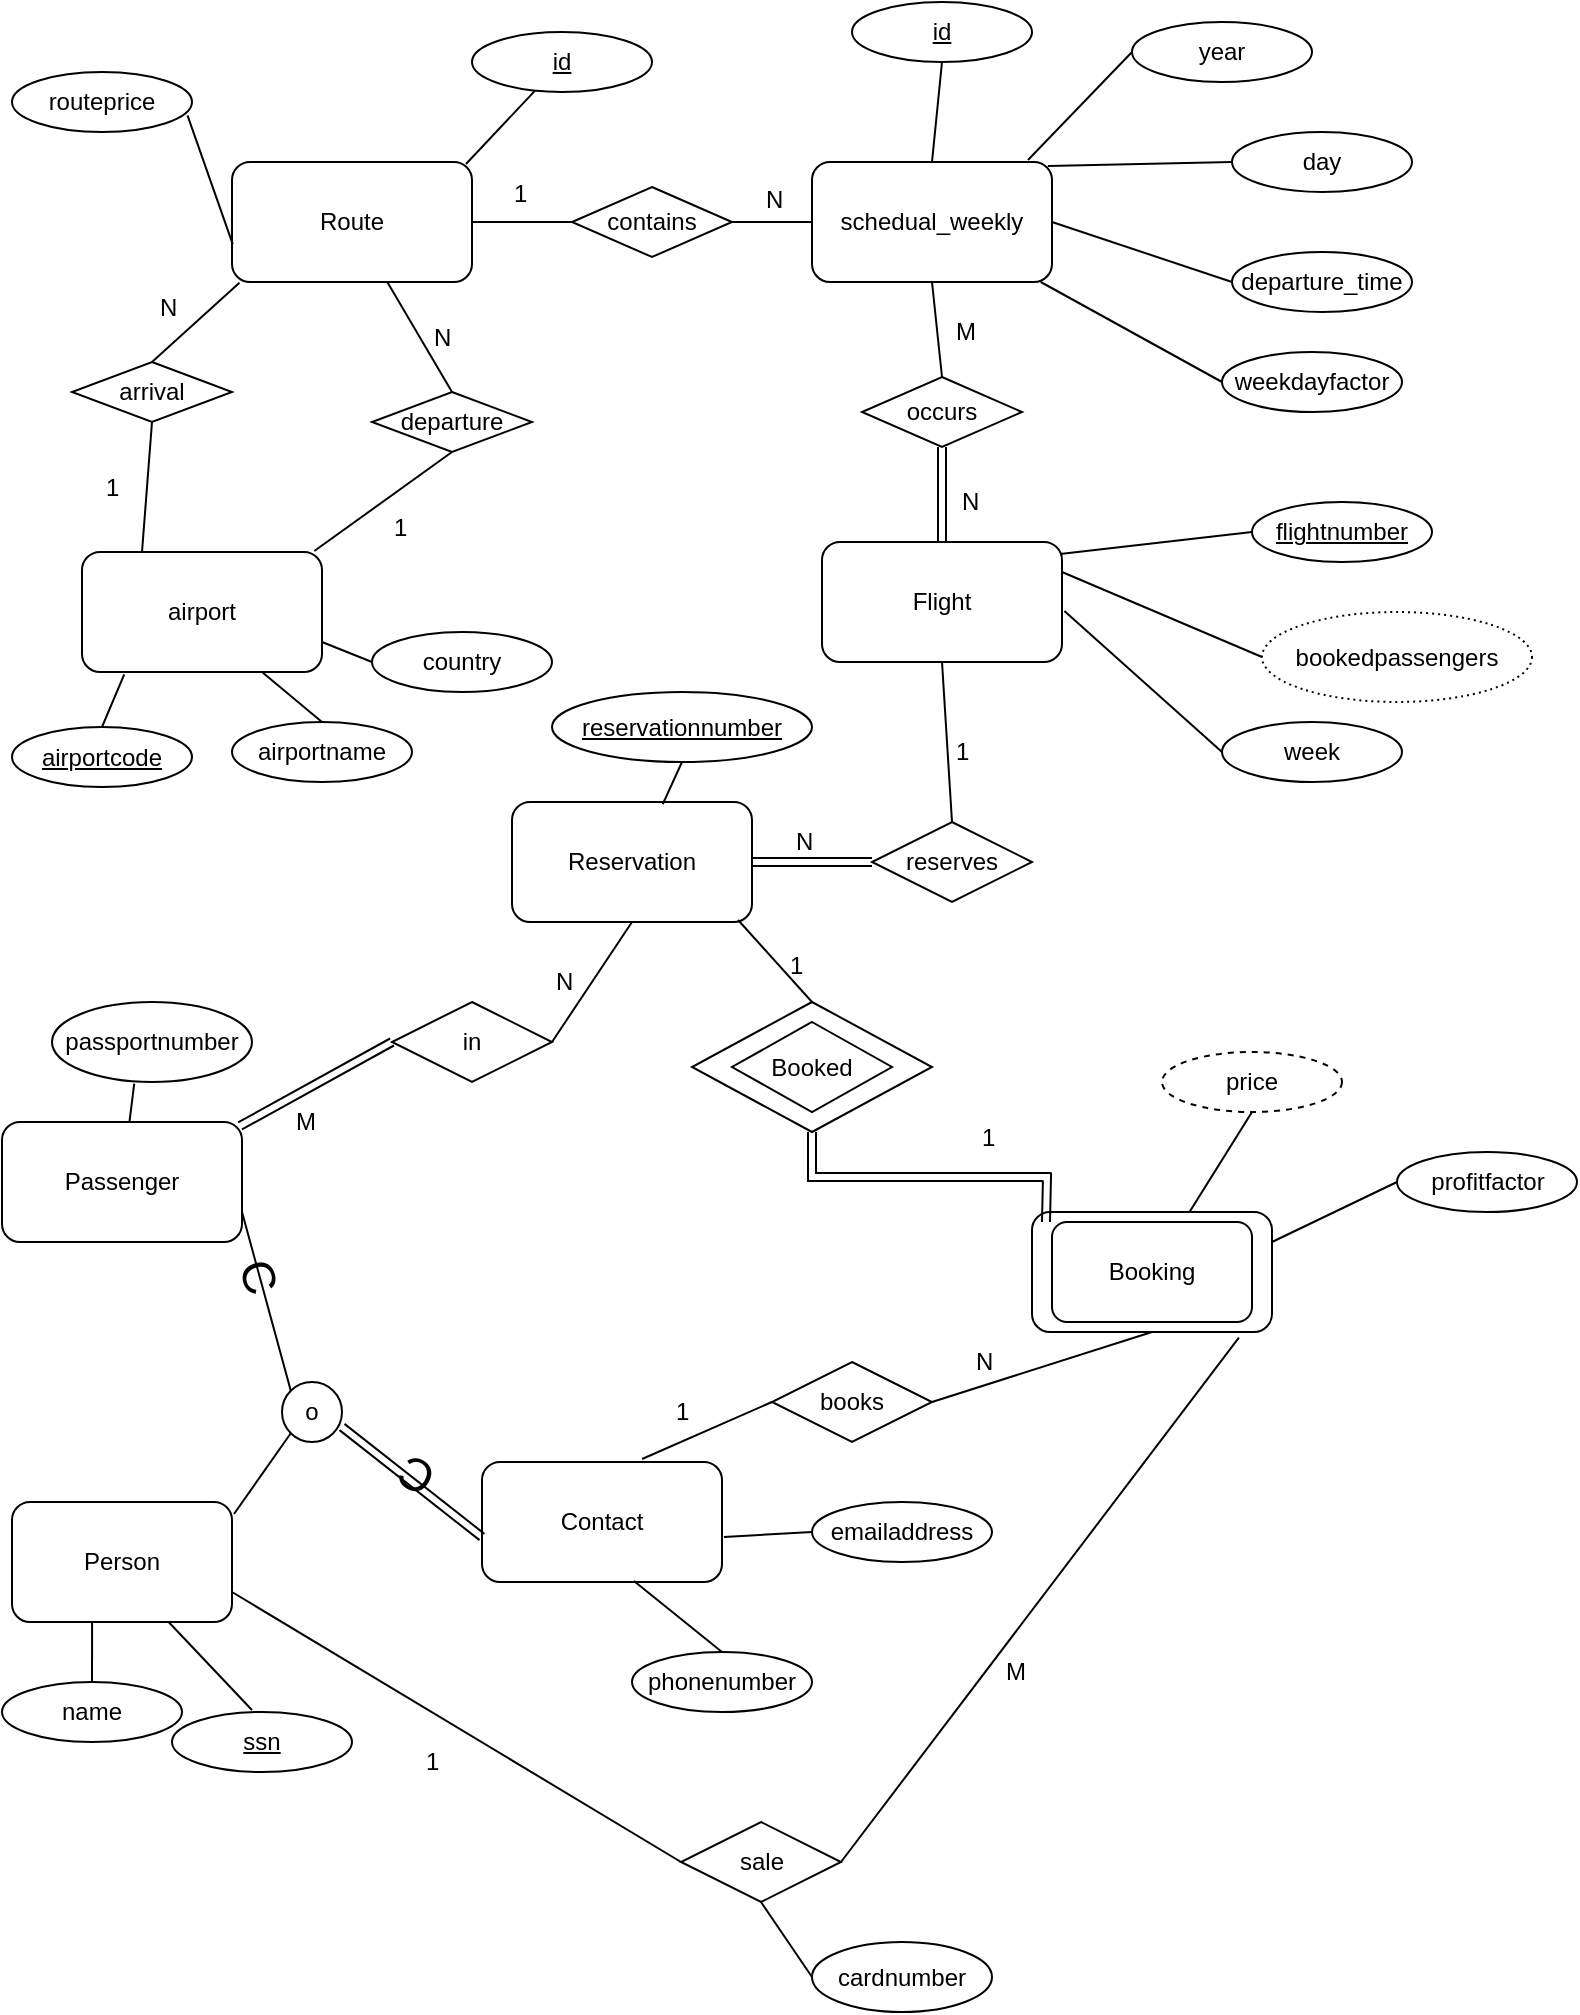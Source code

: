 <mxfile version="12.2.7" type="device" pages="1"><diagram id="ueyBdARAc9coFr8ONJ0_" name="Page-1"><mxGraphModel dx="1228" dy="668" grid="1" gridSize="10" guides="1" tooltips="1" connect="1" arrows="1" fold="1" page="1" pageScale="1" pageWidth="850" pageHeight="1100" math="0" shadow="0"><root><mxCell id="0"/><mxCell id="1" parent="0"/><mxCell id="NVE8YWoXmTEbN0VjAw6I-1" value="Route" style="rounded=1;whiteSpace=wrap;html=1;" parent="1" vertex="1"><mxGeometry x="120" y="120" width="120" height="60" as="geometry"/></mxCell><mxCell id="NVE8YWoXmTEbN0VjAw6I-5" value="schedual_weekly" style="rounded=1;whiteSpace=wrap;html=1;" parent="1" vertex="1"><mxGeometry x="410" y="120" width="120" height="60" as="geometry"/></mxCell><mxCell id="NVE8YWoXmTEbN0VjAw6I-6" value="Flight" style="rounded=1;whiteSpace=wrap;html=1;" parent="1" vertex="1"><mxGeometry x="415" y="310" width="120" height="60" as="geometry"/></mxCell><mxCell id="NVE8YWoXmTEbN0VjAw6I-7" value="&lt;u&gt;flightnumber&lt;/u&gt;" style="ellipse;whiteSpace=wrap;html=1;" parent="1" vertex="1"><mxGeometry x="630" y="290" width="90" height="30" as="geometry"/></mxCell><mxCell id="NVE8YWoXmTEbN0VjAw6I-9" value="week" style="ellipse;whiteSpace=wrap;html=1;" parent="1" vertex="1"><mxGeometry x="615" y="400" width="90" height="30" as="geometry"/></mxCell><mxCell id="NVE8YWoXmTEbN0VjAw6I-10" value="year" style="ellipse;whiteSpace=wrap;html=1;" parent="1" vertex="1"><mxGeometry x="570" y="50" width="90" height="30" as="geometry"/></mxCell><mxCell id="NVE8YWoXmTEbN0VjAw6I-11" value="&lt;u&gt;id&lt;/u&gt;" style="ellipse;whiteSpace=wrap;html=1;" parent="1" vertex="1"><mxGeometry x="430" y="40" width="90" height="30" as="geometry"/></mxCell><mxCell id="NVE8YWoXmTEbN0VjAw6I-13" value="&lt;u&gt;id&lt;/u&gt;" style="ellipse;whiteSpace=wrap;html=1;" parent="1" vertex="1"><mxGeometry x="240" y="55" width="90" height="30" as="geometry"/></mxCell><mxCell id="NVE8YWoXmTEbN0VjAw6I-19" value="day" style="ellipse;whiteSpace=wrap;html=1;" parent="1" vertex="1"><mxGeometry x="620" y="105" width="90" height="30" as="geometry"/></mxCell><mxCell id="NVE8YWoXmTEbN0VjAw6I-20" value="departure_time" style="ellipse;whiteSpace=wrap;html=1;" parent="1" vertex="1"><mxGeometry x="620" y="165" width="90" height="30" as="geometry"/></mxCell><mxCell id="NVE8YWoXmTEbN0VjAw6I-21" value="contains" style="rhombus;whiteSpace=wrap;html=1;" parent="1" vertex="1"><mxGeometry x="290" y="132.5" width="80" height="35" as="geometry"/></mxCell><mxCell id="NVE8YWoXmTEbN0VjAw6I-23" value="occurs" style="rhombus;whiteSpace=wrap;html=1;" parent="1" vertex="1"><mxGeometry x="435" y="227.5" width="80" height="35" as="geometry"/></mxCell><mxCell id="NVE8YWoXmTEbN0VjAw6I-24" value="Reservation" style="rounded=1;whiteSpace=wrap;html=1;" parent="1" vertex="1"><mxGeometry x="260" y="440" width="120" height="60" as="geometry"/></mxCell><mxCell id="NVE8YWoXmTEbN0VjAw6I-26" value="Booking" style="rounded=1;whiteSpace=wrap;html=1;" parent="1" vertex="1"><mxGeometry x="520" y="645" width="120" height="60" as="geometry"/></mxCell><mxCell id="NVE8YWoXmTEbN0VjAw6I-27" value="Person" style="rounded=1;whiteSpace=wrap;html=1;" parent="1" vertex="1"><mxGeometry x="10" y="790" width="110" height="60" as="geometry"/></mxCell><mxCell id="NVE8YWoXmTEbN0VjAw6I-31" value="name" style="ellipse;whiteSpace=wrap;html=1;" parent="1" vertex="1"><mxGeometry x="5" y="880" width="90" height="30" as="geometry"/></mxCell><mxCell id="NVE8YWoXmTEbN0VjAw6I-32" value="passportnumber" style="ellipse;whiteSpace=wrap;html=1;" parent="1" vertex="1"><mxGeometry x="30" y="540" width="100" height="40" as="geometry"/></mxCell><mxCell id="NVE8YWoXmTEbN0VjAw6I-34" value="reserves" style="rhombus;whiteSpace=wrap;html=1;" parent="1" vertex="1"><mxGeometry x="440" y="450" width="80" height="40" as="geometry"/></mxCell><mxCell id="NVE8YWoXmTEbN0VjAw6I-36" value="in" style="rhombus;whiteSpace=wrap;html=1;" parent="1" vertex="1"><mxGeometry x="200" y="540" width="80" height="40" as="geometry"/></mxCell><mxCell id="NVE8YWoXmTEbN0VjAw6I-38" value="Contact" style="rounded=1;whiteSpace=wrap;html=1;" parent="1" vertex="1"><mxGeometry x="245" y="770" width="120" height="60" as="geometry"/></mxCell><mxCell id="NVE8YWoXmTEbN0VjAw6I-39" value="emailaddress" style="ellipse;whiteSpace=wrap;html=1;" parent="1" vertex="1"><mxGeometry x="410" y="790" width="90" height="30" as="geometry"/></mxCell><mxCell id="NVE8YWoXmTEbN0VjAw6I-40" value="phonenumber" style="ellipse;whiteSpace=wrap;html=1;" parent="1" vertex="1"><mxGeometry x="320" y="865" width="90" height="30" as="geometry"/></mxCell><mxCell id="NVE8YWoXmTEbN0VjAw6I-41" value="books" style="rhombus;whiteSpace=wrap;html=1;" parent="1" vertex="1"><mxGeometry x="390" y="720" width="80" height="40" as="geometry"/></mxCell><mxCell id="NVE8YWoXmTEbN0VjAw6I-42" value="o" style="ellipse;whiteSpace=wrap;html=1;aspect=fixed;" parent="1" vertex="1"><mxGeometry x="145" y="730" width="30" height="30" as="geometry"/></mxCell><mxCell id="NVE8YWoXmTEbN0VjAw6I-46" value="Passenger" style="rounded=1;whiteSpace=wrap;html=1;" parent="1" vertex="1"><mxGeometry x="5" y="600" width="120" height="60" as="geometry"/></mxCell><mxCell id="NVE8YWoXmTEbN0VjAw6I-50" value="cardnumber" style="ellipse;whiteSpace=wrap;html=1;" parent="1" vertex="1"><mxGeometry x="410" y="1010" width="90" height="35" as="geometry"/></mxCell><mxCell id="NVE8YWoXmTEbN0VjAw6I-55" value="sale" style="rhombus;whiteSpace=wrap;html=1;" parent="1" vertex="1"><mxGeometry x="344.5" y="950" width="80" height="40" as="geometry"/></mxCell><mxCell id="NVE8YWoXmTEbN0VjAw6I-56" value="" style="endArrow=none;html=1;exitX=1;exitY=0.5;exitDx=0;exitDy=0;entryX=0.862;entryY=1.047;entryDx=0;entryDy=0;entryPerimeter=0;" parent="1" source="NVE8YWoXmTEbN0VjAw6I-55" target="NVE8YWoXmTEbN0VjAw6I-26" edge="1"><mxGeometry width="50" height="50" relative="1" as="geometry"><mxPoint x="710" y="690" as="sourcePoint"/><mxPoint x="760" y="640" as="targetPoint"/></mxGeometry></mxCell><mxCell id="NVE8YWoXmTEbN0VjAw6I-57" value="" style="endArrow=none;html=1;exitX=0;exitY=0.5;exitDx=0;exitDy=0;entryX=1;entryY=0.75;entryDx=0;entryDy=0;" parent="1" source="NVE8YWoXmTEbN0VjAw6I-55" target="NVE8YWoXmTEbN0VjAw6I-27" edge="1"><mxGeometry width="50" height="50" relative="1" as="geometry"><mxPoint x="670" y="930" as="sourcePoint"/><mxPoint x="770" y="650" as="targetPoint"/></mxGeometry></mxCell><mxCell id="NVE8YWoXmTEbN0VjAw6I-59" value="" style="endArrow=none;html=1;entryX=0;entryY=1;entryDx=0;entryDy=0;exitX=1.009;exitY=0.1;exitDx=0;exitDy=0;exitPerimeter=0;" parent="1" source="NVE8YWoXmTEbN0VjAw6I-27" target="NVE8YWoXmTEbN0VjAw6I-42" edge="1"><mxGeometry width="50" height="50" relative="1" as="geometry"><mxPoint x="80" y="780" as="sourcePoint"/><mxPoint x="130" y="730" as="targetPoint"/></mxGeometry></mxCell><mxCell id="NVE8YWoXmTEbN0VjAw6I-60" value="" style="endArrow=none;html=1;entryX=1;entryY=0.75;entryDx=0;entryDy=0;exitX=0;exitY=0;exitDx=0;exitDy=0;" parent="1" source="NVE8YWoXmTEbN0VjAw6I-42" target="NVE8YWoXmTEbN0VjAw6I-46" edge="1"><mxGeometry width="50" height="50" relative="1" as="geometry"><mxPoint x="140" y="735" as="sourcePoint"/><mxPoint x="190" y="685" as="targetPoint"/></mxGeometry></mxCell><mxCell id="NVE8YWoXmTEbN0VjAw6I-66" value="&lt;font style=&quot;font-size: 23px&quot;&gt;C&lt;/font&gt;" style="text;html=1;resizable=0;points=[];autosize=1;align=left;verticalAlign=top;spacingTop=-4;rotation=72;" parent="1" vertex="1"><mxGeometry x="125" y="670" width="30" height="20" as="geometry"/></mxCell><mxCell id="NVE8YWoXmTEbN0VjAw6I-67" value="" style="endArrow=none;html=1;entryX=0;entryY=0.5;entryDx=0;entryDy=0;exitX=0.992;exitY=0.033;exitDx=0;exitDy=0;exitPerimeter=0;shape=link;" parent="1" source="NVE8YWoXmTEbN0VjAw6I-46" target="NVE8YWoXmTEbN0VjAw6I-36" edge="1"><mxGeometry width="50" height="50" relative="1" as="geometry"><mxPoint x="130.99" y="806" as="sourcePoint"/><mxPoint x="159.393" y="765.607" as="targetPoint"/></mxGeometry></mxCell><mxCell id="NVE8YWoXmTEbN0VjAw6I-68" value="" style="endArrow=none;html=1;entryX=0.5;entryY=1;entryDx=0;entryDy=0;exitX=1;exitY=0.5;exitDx=0;exitDy=0;" parent="1" target="NVE8YWoXmTEbN0VjAw6I-24" edge="1" source="NVE8YWoXmTEbN0VjAw6I-36"><mxGeometry width="50" height="50" relative="1" as="geometry"><mxPoint x="234.99" y="545" as="sourcePoint"/><mxPoint x="263.393" y="504.607" as="targetPoint"/></mxGeometry></mxCell><mxCell id="NVE8YWoXmTEbN0VjAw6I-69" value="" style="endArrow=none;html=1;entryX=0;entryY=0.5;entryDx=0;entryDy=0;exitX=1;exitY=0.5;exitDx=0;exitDy=0;shape=link;" parent="1" source="NVE8YWoXmTEbN0VjAw6I-24" target="NVE8YWoXmTEbN0VjAw6I-34" edge="1"><mxGeometry width="50" height="50" relative="1" as="geometry"><mxPoint x="150.99" y="826" as="sourcePoint"/><mxPoint x="179.393" y="785.607" as="targetPoint"/></mxGeometry></mxCell><mxCell id="NVE8YWoXmTEbN0VjAw6I-70" value="" style="endArrow=none;html=1;entryX=0.5;entryY=1;entryDx=0;entryDy=0;exitX=0.5;exitY=0;exitDx=0;exitDy=0;" parent="1" source="NVE8YWoXmTEbN0VjAw6I-34" target="NVE8YWoXmTEbN0VjAw6I-6" edge="1"><mxGeometry width="50" height="50" relative="1" as="geometry"><mxPoint x="160.99" y="836" as="sourcePoint"/><mxPoint x="189.393" y="795.607" as="targetPoint"/></mxGeometry></mxCell><mxCell id="NVE8YWoXmTEbN0VjAw6I-74" value="" style="endArrow=none;html=1;entryX=0.942;entryY=0.983;entryDx=0;entryDy=0;entryPerimeter=0;exitX=0.5;exitY=0;exitDx=0;exitDy=0;" parent="1" source="YQRDbXW9_YYpW1JyS6Nd-31" target="NVE8YWoXmTEbN0VjAw6I-24" edge="1"><mxGeometry width="50" height="50" relative="1" as="geometry"><mxPoint x="390" y="560" as="sourcePoint"/><mxPoint x="159.393" y="765.607" as="targetPoint"/></mxGeometry></mxCell><mxCell id="NVE8YWoXmTEbN0VjAw6I-79" value="" style="endArrow=none;html=1;entryX=0;entryY=0.5;entryDx=0;entryDy=0;exitX=0.667;exitY=-0.025;exitDx=0;exitDy=0;exitPerimeter=0;" parent="1" source="NVE8YWoXmTEbN0VjAw6I-38" target="NVE8YWoXmTEbN0VjAw6I-41" edge="1"><mxGeometry width="50" height="50" relative="1" as="geometry"><mxPoint x="130.99" y="806" as="sourcePoint"/><mxPoint x="159.393" y="765.607" as="targetPoint"/></mxGeometry></mxCell><mxCell id="NVE8YWoXmTEbN0VjAw6I-80" value="" style="endArrow=none;html=1;entryX=0.5;entryY=1;entryDx=0;entryDy=0;exitX=1;exitY=0.5;exitDx=0;exitDy=0;" parent="1" source="NVE8YWoXmTEbN0VjAw6I-41" target="NVE8YWoXmTEbN0VjAw6I-26" edge="1"><mxGeometry width="50" height="50" relative="1" as="geometry"><mxPoint x="130.99" y="806" as="sourcePoint"/><mxPoint x="159.393" y="765.607" as="targetPoint"/></mxGeometry></mxCell><mxCell id="NVE8YWoXmTEbN0VjAw6I-81" value="" style="endArrow=none;html=1;entryX=0;entryY=0.5;entryDx=0;entryDy=0;exitX=1.008;exitY=0.625;exitDx=0;exitDy=0;exitPerimeter=0;" parent="1" source="NVE8YWoXmTEbN0VjAw6I-38" target="NVE8YWoXmTEbN0VjAw6I-39" edge="1"><mxGeometry width="50" height="50" relative="1" as="geometry"><mxPoint x="360.04" y="751" as="sourcePoint"/><mxPoint x="395" y="720" as="targetPoint"/></mxGeometry></mxCell><mxCell id="NVE8YWoXmTEbN0VjAw6I-82" value="" style="endArrow=none;html=1;exitX=0.633;exitY=0.992;exitDx=0;exitDy=0;exitPerimeter=0;entryX=0.5;entryY=0;entryDx=0;entryDy=0;" parent="1" source="NVE8YWoXmTEbN0VjAw6I-38" target="NVE8YWoXmTEbN0VjAw6I-40" edge="1"><mxGeometry width="50" height="50" relative="1" as="geometry"><mxPoint x="370.04" y="761" as="sourcePoint"/><mxPoint x="380" y="820" as="targetPoint"/></mxGeometry></mxCell><mxCell id="NVE8YWoXmTEbN0VjAw6I-84" value="" style="endArrow=none;html=1;exitX=0;exitY=0.5;exitDx=0;exitDy=0;entryX=1;entryY=0.25;entryDx=0;entryDy=0;" parent="1" source="YQRDbXW9_YYpW1JyS6Nd-8" target="NVE8YWoXmTEbN0VjAw6I-26" edge="1"><mxGeometry width="50" height="50" relative="1" as="geometry"><mxPoint x="380.04" y="771" as="sourcePoint"/><mxPoint x="960" y="520" as="targetPoint"/></mxGeometry></mxCell><mxCell id="NVE8YWoXmTEbN0VjAw6I-87" value="" style="endArrow=none;html=1;entryX=0;entryY=0.5;entryDx=0;entryDy=0;exitX=0.5;exitY=1;exitDx=0;exitDy=0;" parent="1" source="NVE8YWoXmTEbN0VjAw6I-55" target="NVE8YWoXmTEbN0VjAw6I-50" edge="1"><mxGeometry width="50" height="50" relative="1" as="geometry"><mxPoint x="810" y="770" as="sourcePoint"/><mxPoint x="810" y="730" as="targetPoint"/></mxGeometry></mxCell><mxCell id="NVE8YWoXmTEbN0VjAw6I-90" value="" style="endArrow=none;html=1;exitX=0.364;exitY=1;exitDx=0;exitDy=0;exitPerimeter=0;" parent="1" source="NVE8YWoXmTEbN0VjAw6I-27" target="NVE8YWoXmTEbN0VjAw6I-31" edge="1"><mxGeometry width="50" height="50" relative="1" as="geometry"><mxPoint x="130.99" y="806" as="sourcePoint"/><mxPoint x="159.393" y="765.607" as="targetPoint"/></mxGeometry></mxCell><mxCell id="NVE8YWoXmTEbN0VjAw6I-91" value="" style="endArrow=none;html=1;exitX=0.411;exitY=1.021;exitDx=0;exitDy=0;exitPerimeter=0;" parent="1" source="NVE8YWoXmTEbN0VjAw6I-32" target="NVE8YWoXmTEbN0VjAw6I-46" edge="1"><mxGeometry width="50" height="50" relative="1" as="geometry"><mxPoint x="60" y="537" as="sourcePoint"/><mxPoint x="169.393" y="775.607" as="targetPoint"/></mxGeometry></mxCell><mxCell id="NVE8YWoXmTEbN0VjAw6I-92" value="" style="endArrow=none;html=1;entryX=1.01;entryY=0.576;entryDx=0;entryDy=0;exitX=0;exitY=0.5;exitDx=0;exitDy=0;entryPerimeter=0;" parent="1" source="NVE8YWoXmTEbN0VjAw6I-9" target="NVE8YWoXmTEbN0VjAw6I-6" edge="1"><mxGeometry width="50" height="50" relative="1" as="geometry"><mxPoint x="490" y="450" as="sourcePoint"/><mxPoint x="485" y="380" as="targetPoint"/></mxGeometry></mxCell><mxCell id="NVE8YWoXmTEbN0VjAw6I-93" value="price" style="ellipse;whiteSpace=wrap;html=1;dashed=1;" parent="1" vertex="1"><mxGeometry x="585" y="565" width="90" height="30" as="geometry"/></mxCell><mxCell id="NVE8YWoXmTEbN0VjAw6I-94" value="" style="endArrow=none;html=1;exitX=0.5;exitY=1;exitDx=0;exitDy=0;" parent="1" source="NVE8YWoXmTEbN0VjAw6I-93" target="NVE8YWoXmTEbN0VjAw6I-26" edge="1"><mxGeometry width="50" height="50" relative="1" as="geometry"><mxPoint x="490" y="450" as="sourcePoint"/><mxPoint x="485" y="380" as="targetPoint"/></mxGeometry></mxCell><mxCell id="NVE8YWoXmTEbN0VjAw6I-95" value="" style="endArrow=none;html=1;entryX=0.992;entryY=0.1;entryDx=0;entryDy=0;exitX=0;exitY=0.5;exitDx=0;exitDy=0;entryPerimeter=0;" parent="1" source="NVE8YWoXmTEbN0VjAw6I-7" target="NVE8YWoXmTEbN0VjAw6I-6" edge="1"><mxGeometry width="50" height="50" relative="1" as="geometry"><mxPoint x="640" y="380" as="sourcePoint"/><mxPoint x="545" y="335" as="targetPoint"/></mxGeometry></mxCell><mxCell id="NVE8YWoXmTEbN0VjAw6I-96" value="" style="endArrow=none;html=1;entryX=0.5;entryY=1;entryDx=0;entryDy=0;exitX=0.5;exitY=0;exitDx=0;exitDy=0;shape=link;" parent="1" source="NVE8YWoXmTEbN0VjAw6I-6" target="NVE8YWoXmTEbN0VjAw6I-23" edge="1"><mxGeometry width="50" height="50" relative="1" as="geometry"><mxPoint x="650" y="390" as="sourcePoint"/><mxPoint x="555" y="345" as="targetPoint"/></mxGeometry></mxCell><mxCell id="NVE8YWoXmTEbN0VjAw6I-97" value="" style="endArrow=none;html=1;exitX=0.5;exitY=1;exitDx=0;exitDy=0;entryX=0.5;entryY=0;entryDx=0;entryDy=0;" parent="1" source="NVE8YWoXmTEbN0VjAw6I-5" target="NVE8YWoXmTEbN0VjAw6I-23" edge="1"><mxGeometry width="50" height="50" relative="1" as="geometry"><mxPoint x="660" y="400" as="sourcePoint"/><mxPoint x="470" y="220" as="targetPoint"/></mxGeometry></mxCell><mxCell id="NVE8YWoXmTEbN0VjAw6I-99" value="" style="endArrow=none;html=1;entryX=1;entryY=0.5;entryDx=0;entryDy=0;exitX=0;exitY=0.5;exitDx=0;exitDy=0;" parent="1" source="NVE8YWoXmTEbN0VjAw6I-20" target="NVE8YWoXmTEbN0VjAw6I-5" edge="1"><mxGeometry width="50" height="50" relative="1" as="geometry"><mxPoint x="670" y="410" as="sourcePoint"/><mxPoint x="575" y="365" as="targetPoint"/></mxGeometry></mxCell><mxCell id="NVE8YWoXmTEbN0VjAw6I-100" value="" style="endArrow=none;html=1;entryX=0.983;entryY=0.033;entryDx=0;entryDy=0;exitX=0;exitY=0.5;exitDx=0;exitDy=0;entryPerimeter=0;" parent="1" source="NVE8YWoXmTEbN0VjAw6I-19" target="NVE8YWoXmTEbN0VjAw6I-5" edge="1"><mxGeometry width="50" height="50" relative="1" as="geometry"><mxPoint x="680" y="420" as="sourcePoint"/><mxPoint x="585" y="375" as="targetPoint"/></mxGeometry></mxCell><mxCell id="NVE8YWoXmTEbN0VjAw6I-101" value="" style="endArrow=none;html=1;entryX=0.9;entryY=-0.017;entryDx=0;entryDy=0;exitX=0;exitY=0.5;exitDx=0;exitDy=0;entryPerimeter=0;" parent="1" source="NVE8YWoXmTEbN0VjAw6I-10" target="NVE8YWoXmTEbN0VjAw6I-5" edge="1"><mxGeometry width="50" height="50" relative="1" as="geometry"><mxPoint x="690" y="430" as="sourcePoint"/><mxPoint x="595" y="385" as="targetPoint"/></mxGeometry></mxCell><mxCell id="NVE8YWoXmTEbN0VjAw6I-102" value="" style="endArrow=none;html=1;entryX=0.5;entryY=0;entryDx=0;entryDy=0;exitX=0.5;exitY=1;exitDx=0;exitDy=0;" parent="1" source="NVE8YWoXmTEbN0VjAw6I-11" target="NVE8YWoXmTEbN0VjAw6I-5" edge="1"><mxGeometry width="50" height="50" relative="1" as="geometry"><mxPoint x="700" y="440" as="sourcePoint"/><mxPoint x="605" y="395" as="targetPoint"/></mxGeometry></mxCell><mxCell id="NVE8YWoXmTEbN0VjAw6I-103" value="" style="endArrow=none;html=1;entryX=0;entryY=0.5;entryDx=0;entryDy=0;exitX=1;exitY=0.5;exitDx=0;exitDy=0;" parent="1" source="NVE8YWoXmTEbN0VjAw6I-21" target="NVE8YWoXmTEbN0VjAw6I-5" edge="1"><mxGeometry width="50" height="50" relative="1" as="geometry"><mxPoint x="485" y="80" as="sourcePoint"/><mxPoint x="480" y="130" as="targetPoint"/></mxGeometry></mxCell><mxCell id="NVE8YWoXmTEbN0VjAw6I-104" value="" style="endArrow=none;html=1;entryX=1;entryY=0.5;entryDx=0;entryDy=0;exitX=0;exitY=0.5;exitDx=0;exitDy=0;" parent="1" source="NVE8YWoXmTEbN0VjAw6I-21" target="NVE8YWoXmTEbN0VjAw6I-1" edge="1"><mxGeometry width="50" height="50" relative="1" as="geometry"><mxPoint x="495" y="90" as="sourcePoint"/><mxPoint x="490" y="140" as="targetPoint"/></mxGeometry></mxCell><mxCell id="NVE8YWoXmTEbN0VjAw6I-105" value="" style="endArrow=none;html=1;entryX=0.975;entryY=0.017;entryDx=0;entryDy=0;entryPerimeter=0;" parent="1" source="NVE8YWoXmTEbN0VjAw6I-13" target="NVE8YWoXmTEbN0VjAw6I-1" edge="1"><mxGeometry width="50" height="50" relative="1" as="geometry"><mxPoint x="300" y="160" as="sourcePoint"/><mxPoint x="250" y="160" as="targetPoint"/></mxGeometry></mxCell><mxCell id="NVE8YWoXmTEbN0VjAw6I-106" value="" style="endArrow=none;html=1;entryX=0.5;entryY=0;entryDx=0;entryDy=0;" parent="1" source="NVE8YWoXmTEbN0VjAw6I-1" target="YQRDbXW9_YYpW1JyS6Nd-12" edge="1"><mxGeometry width="50" height="50" relative="1" as="geometry"><mxPoint x="310" y="170" as="sourcePoint"/><mxPoint x="260" y="170" as="targetPoint"/></mxGeometry></mxCell><mxCell id="NVE8YWoXmTEbN0VjAw6I-107" value="" style="endArrow=none;html=1;entryX=0.5;entryY=0;entryDx=0;entryDy=0;exitX=0.031;exitY=1.006;exitDx=0;exitDy=0;exitPerimeter=0;" parent="1" source="NVE8YWoXmTEbN0VjAw6I-1" target="YQRDbXW9_YYpW1JyS6Nd-11" edge="1"><mxGeometry width="50" height="50" relative="1" as="geometry"><mxPoint x="75" y="90" as="sourcePoint"/><mxPoint x="190" y="130" as="targetPoint"/></mxGeometry></mxCell><mxCell id="YQRDbXW9_YYpW1JyS6Nd-1" value="routeprice" style="ellipse;whiteSpace=wrap;html=1;" vertex="1" parent="1"><mxGeometry x="10" y="75" width="90" height="30" as="geometry"/></mxCell><mxCell id="YQRDbXW9_YYpW1JyS6Nd-3" value="weekdayfactor" style="ellipse;whiteSpace=wrap;html=1;" vertex="1" parent="1"><mxGeometry x="615" y="215" width="90" height="30" as="geometry"/></mxCell><mxCell id="YQRDbXW9_YYpW1JyS6Nd-5" value="&lt;div&gt;bookedpassengers&lt;/div&gt;" style="ellipse;whiteSpace=wrap;html=1;dashed=1;dashPattern=1 2;" vertex="1" parent="1"><mxGeometry x="635" y="345" width="135" height="45" as="geometry"/></mxCell><mxCell id="YQRDbXW9_YYpW1JyS6Nd-8" value="profitfactor" style="ellipse;whiteSpace=wrap;html=1;" vertex="1" parent="1"><mxGeometry x="702.5" y="615" width="90" height="30" as="geometry"/></mxCell><mxCell id="YQRDbXW9_YYpW1JyS6Nd-9" value="airport" style="rounded=1;whiteSpace=wrap;html=1;" vertex="1" parent="1"><mxGeometry x="45" y="315" width="120" height="60" as="geometry"/></mxCell><mxCell id="YQRDbXW9_YYpW1JyS6Nd-10" value="" style="endArrow=none;html=1;entryX=0.003;entryY=0.685;entryDx=0;entryDy=0;exitX=0.975;exitY=0.724;exitDx=0;exitDy=0;entryPerimeter=0;exitPerimeter=0;" edge="1" parent="1" source="YQRDbXW9_YYpW1JyS6Nd-1" target="NVE8YWoXmTEbN0VjAw6I-1"><mxGeometry width="50" height="50" relative="1" as="geometry"><mxPoint x="85" y="100" as="sourcePoint"/><mxPoint x="130" y="160" as="targetPoint"/></mxGeometry></mxCell><mxCell id="YQRDbXW9_YYpW1JyS6Nd-11" value="arrival" style="rhombus;whiteSpace=wrap;html=1;" vertex="1" parent="1"><mxGeometry x="40" y="220" width="80" height="30" as="geometry"/></mxCell><mxCell id="YQRDbXW9_YYpW1JyS6Nd-12" value="departure" style="rhombus;whiteSpace=wrap;html=1;" vertex="1" parent="1"><mxGeometry x="190" y="235" width="80" height="30" as="geometry"/></mxCell><mxCell id="YQRDbXW9_YYpW1JyS6Nd-13" value="" style="endArrow=none;html=1;entryX=1;entryY=0.25;entryDx=0;entryDy=0;exitX=0;exitY=0.5;exitDx=0;exitDy=0;" edge="1" parent="1" source="YQRDbXW9_YYpW1JyS6Nd-5" target="NVE8YWoXmTEbN0VjAw6I-6"><mxGeometry width="50" height="50" relative="1" as="geometry"><mxPoint x="640.0" y="315.0" as="sourcePoint"/><mxPoint x="544.04" y="326" as="targetPoint"/></mxGeometry></mxCell><mxCell id="YQRDbXW9_YYpW1JyS6Nd-14" value="" style="endArrow=none;html=1;exitX=0;exitY=0.5;exitDx=0;exitDy=0;" edge="1" parent="1" source="YQRDbXW9_YYpW1JyS6Nd-3" target="NVE8YWoXmTEbN0VjAw6I-5"><mxGeometry width="50" height="50" relative="1" as="geometry"><mxPoint x="630" y="190.0" as="sourcePoint"/><mxPoint x="540" y="160" as="targetPoint"/></mxGeometry></mxCell><mxCell id="NVE8YWoXmTEbN0VjAw6I-64" value="&lt;font style=&quot;font-size: 23px&quot;&gt;C&lt;/font&gt;" style="text;html=1;resizable=0;points=[];autosize=1;align=left;verticalAlign=top;spacingTop=-4;rotation=-150;" parent="1" vertex="1"><mxGeometry x="190" y="770" width="30" height="20" as="geometry"/></mxCell><mxCell id="YQRDbXW9_YYpW1JyS6Nd-18" value="" style="endArrow=none;html=1;entryX=0;entryY=0.5;entryDx=0;entryDy=0;exitX=1;exitY=0.5;exitDx=0;exitDy=0;shape=link;" edge="1" parent="1"><mxGeometry width="50" height="50" relative="1" as="geometry"><mxPoint x="175.0" y="752.5" as="sourcePoint"/><mxPoint x="245" y="807.5" as="targetPoint"/></mxGeometry></mxCell><mxCell id="YQRDbXW9_YYpW1JyS6Nd-19" value="" style="endArrow=none;html=1;entryX=0.5;entryY=1;entryDx=0;entryDy=0;exitX=0.25;exitY=0;exitDx=0;exitDy=0;" edge="1" parent="1" source="YQRDbXW9_YYpW1JyS6Nd-9" target="YQRDbXW9_YYpW1JyS6Nd-11"><mxGeometry width="50" height="50" relative="1" as="geometry"><mxPoint x="80" y="310" as="sourcePoint"/><mxPoint x="90" y="230" as="targetPoint"/></mxGeometry></mxCell><mxCell id="YQRDbXW9_YYpW1JyS6Nd-20" value="" style="endArrow=none;html=1;entryX=0.968;entryY=-0.008;entryDx=0;entryDy=0;exitX=0.5;exitY=1;exitDx=0;exitDy=0;entryPerimeter=0;" edge="1" parent="1" source="YQRDbXW9_YYpW1JyS6Nd-12" target="YQRDbXW9_YYpW1JyS6Nd-9"><mxGeometry width="50" height="50" relative="1" as="geometry"><mxPoint x="143.72" y="200.36" as="sourcePoint"/><mxPoint x="100" y="240" as="targetPoint"/></mxGeometry></mxCell><mxCell id="YQRDbXW9_YYpW1JyS6Nd-22" value="&lt;u&gt;airportcode&lt;/u&gt;" style="ellipse;whiteSpace=wrap;html=1;" vertex="1" parent="1"><mxGeometry x="10" y="402.5" width="90" height="30" as="geometry"/></mxCell><mxCell id="YQRDbXW9_YYpW1JyS6Nd-23" value="airportname" style="ellipse;whiteSpace=wrap;html=1;" vertex="1" parent="1"><mxGeometry x="120" y="400" width="90" height="30" as="geometry"/></mxCell><mxCell id="YQRDbXW9_YYpW1JyS6Nd-24" value="" style="endArrow=none;html=1;entryX=0.5;entryY=0;entryDx=0;entryDy=0;exitX=0.176;exitY=1.019;exitDx=0;exitDy=0;exitPerimeter=0;" edge="1" parent="1" source="YQRDbXW9_YYpW1JyS6Nd-9" target="YQRDbXW9_YYpW1JyS6Nd-22"><mxGeometry width="50" height="50" relative="1" as="geometry"><mxPoint x="85" y="325" as="sourcePoint"/><mxPoint x="90" y="260" as="targetPoint"/></mxGeometry></mxCell><mxCell id="YQRDbXW9_YYpW1JyS6Nd-25" value="" style="endArrow=none;html=1;entryX=0.5;entryY=0;entryDx=0;entryDy=0;exitX=0.75;exitY=1;exitDx=0;exitDy=0;" edge="1" parent="1" source="YQRDbXW9_YYpW1JyS6Nd-9" target="YQRDbXW9_YYpW1JyS6Nd-23"><mxGeometry width="50" height="50" relative="1" as="geometry"><mxPoint x="76.12" y="386.14" as="sourcePoint"/><mxPoint x="54.5" y="410" as="targetPoint"/></mxGeometry></mxCell><mxCell id="YQRDbXW9_YYpW1JyS6Nd-26" value="country" style="ellipse;whiteSpace=wrap;html=1;" vertex="1" parent="1"><mxGeometry x="190" y="355" width="90" height="30" as="geometry"/></mxCell><mxCell id="YQRDbXW9_YYpW1JyS6Nd-27" value="" style="endArrow=none;html=1;entryX=0;entryY=0.5;entryDx=0;entryDy=0;exitX=1;exitY=0.75;exitDx=0;exitDy=0;" edge="1" parent="1" source="YQRDbXW9_YYpW1JyS6Nd-9" target="YQRDbXW9_YYpW1JyS6Nd-26"><mxGeometry width="50" height="50" relative="1" as="geometry"><mxPoint x="145" y="385" as="sourcePoint"/><mxPoint x="175" y="410" as="targetPoint"/></mxGeometry></mxCell><mxCell id="YQRDbXW9_YYpW1JyS6Nd-28" value="&lt;u&gt;reservationnumber&lt;/u&gt;" style="ellipse;whiteSpace=wrap;html=1;" vertex="1" parent="1"><mxGeometry x="280" y="385" width="130" height="35" as="geometry"/></mxCell><mxCell id="YQRDbXW9_YYpW1JyS6Nd-29" value="" style="endArrow=none;html=1;entryX=0.628;entryY=0.019;entryDx=0;entryDy=0;exitX=0.5;exitY=1;exitDx=0;exitDy=0;entryPerimeter=0;" edge="1" parent="1" source="YQRDbXW9_YYpW1JyS6Nd-28" target="NVE8YWoXmTEbN0VjAw6I-24"><mxGeometry width="50" height="50" relative="1" as="geometry"><mxPoint x="175" y="370" as="sourcePoint"/><mxPoint x="200" y="380" as="targetPoint"/></mxGeometry></mxCell><mxCell id="YQRDbXW9_YYpW1JyS6Nd-30" value="Booking" style="rounded=1;whiteSpace=wrap;html=1;" vertex="1" parent="1"><mxGeometry x="530" y="650" width="100" height="50" as="geometry"/></mxCell><mxCell id="YQRDbXW9_YYpW1JyS6Nd-36" style="edgeStyle=orthogonalEdgeStyle;rounded=0;orthogonalLoop=1;jettySize=auto;html=1;exitX=0.5;exitY=1;exitDx=0;exitDy=0;shape=link;" edge="1" parent="1" source="YQRDbXW9_YYpW1JyS6Nd-31"><mxGeometry relative="1" as="geometry"><mxPoint x="527" y="650" as="targetPoint"/></mxGeometry></mxCell><mxCell id="YQRDbXW9_YYpW1JyS6Nd-31" value="" style="rhombus;whiteSpace=wrap;html=1;" vertex="1" parent="1"><mxGeometry x="350" y="540" width="120" height="65" as="geometry"/></mxCell><mxCell id="YQRDbXW9_YYpW1JyS6Nd-37" value="Booked" style="rhombus;whiteSpace=wrap;html=1;" vertex="1" parent="1"><mxGeometry x="370" y="550" width="80" height="45" as="geometry"/></mxCell><mxCell id="YQRDbXW9_YYpW1JyS6Nd-44" value="&lt;u&gt;ssn&lt;/u&gt;" style="ellipse;whiteSpace=wrap;html=1;" vertex="1" parent="1"><mxGeometry x="90" y="895" width="90" height="30" as="geometry"/></mxCell><mxCell id="YQRDbXW9_YYpW1JyS6Nd-45" value="" style="endArrow=none;html=1;exitX=0.712;exitY=1;exitDx=0;exitDy=0;exitPerimeter=0;entryX=0.444;entryY=-0.033;entryDx=0;entryDy=0;entryPerimeter=0;" edge="1" parent="1" source="NVE8YWoXmTEbN0VjAw6I-27" target="YQRDbXW9_YYpW1JyS6Nd-44"><mxGeometry width="50" height="50" relative="1" as="geometry"><mxPoint x="60.04" y="860" as="sourcePoint"/><mxPoint x="120" y="890" as="targetPoint"/></mxGeometry></mxCell><mxCell id="YQRDbXW9_YYpW1JyS6Nd-48" value="M" style="text;html=1;resizable=0;points=[];autosize=1;align=left;verticalAlign=top;spacingTop=-4;" vertex="1" parent="1"><mxGeometry x="150" y="590" width="20" height="20" as="geometry"/></mxCell><mxCell id="YQRDbXW9_YYpW1JyS6Nd-49" value="N" style="text;html=1;resizable=0;points=[];autosize=1;align=left;verticalAlign=top;spacingTop=-4;" vertex="1" parent="1"><mxGeometry x="280" y="520" width="20" height="20" as="geometry"/></mxCell><mxCell id="YQRDbXW9_YYpW1JyS6Nd-50" value="1" style="text;html=1;resizable=0;points=[];autosize=1;align=left;verticalAlign=top;spacingTop=-4;" vertex="1" parent="1"><mxGeometry x="215" y="910" width="20" height="20" as="geometry"/></mxCell><mxCell id="YQRDbXW9_YYpW1JyS6Nd-51" value="M" style="text;html=1;resizable=0;points=[];autosize=1;align=left;verticalAlign=top;spacingTop=-4;" vertex="1" parent="1"><mxGeometry x="505" y="865" width="20" height="20" as="geometry"/></mxCell><mxCell id="YQRDbXW9_YYpW1JyS6Nd-52" value="1" style="text;html=1;resizable=0;points=[];autosize=1;align=left;verticalAlign=top;spacingTop=-4;" vertex="1" parent="1"><mxGeometry x="493" y="598" width="20" height="20" as="geometry"/></mxCell><mxCell id="YQRDbXW9_YYpW1JyS6Nd-53" value="1" style="text;html=1;resizable=0;points=[];autosize=1;align=left;verticalAlign=top;spacingTop=-4;" vertex="1" parent="1"><mxGeometry x="397" y="512" width="20" height="20" as="geometry"/></mxCell><mxCell id="YQRDbXW9_YYpW1JyS6Nd-54" value="1" style="text;html=1;resizable=0;points=[];autosize=1;align=left;verticalAlign=top;spacingTop=-4;" vertex="1" parent="1"><mxGeometry x="340" y="735" width="20" height="20" as="geometry"/></mxCell><mxCell id="YQRDbXW9_YYpW1JyS6Nd-55" value="N" style="text;html=1;resizable=0;points=[];autosize=1;align=left;verticalAlign=top;spacingTop=-4;" vertex="1" parent="1"><mxGeometry x="490" y="710" width="20" height="20" as="geometry"/></mxCell><mxCell id="YQRDbXW9_YYpW1JyS6Nd-56" value="N" style="text;html=1;resizable=0;points=[];autosize=1;align=left;verticalAlign=top;spacingTop=-4;" vertex="1" parent="1"><mxGeometry x="400" y="450" width="20" height="20" as="geometry"/></mxCell><mxCell id="YQRDbXW9_YYpW1JyS6Nd-57" value="1" style="text;html=1;resizable=0;points=[];autosize=1;align=left;verticalAlign=top;spacingTop=-4;" vertex="1" parent="1"><mxGeometry x="480" y="405" width="20" height="20" as="geometry"/></mxCell><mxCell id="YQRDbXW9_YYpW1JyS6Nd-58" value="N" style="text;html=1;resizable=0;points=[];autosize=1;align=left;verticalAlign=top;spacingTop=-4;" vertex="1" parent="1"><mxGeometry x="483" y="280" width="20" height="20" as="geometry"/></mxCell><mxCell id="YQRDbXW9_YYpW1JyS6Nd-59" value="M" style="text;html=1;resizable=0;points=[];autosize=1;align=left;verticalAlign=top;spacingTop=-4;" vertex="1" parent="1"><mxGeometry x="480" y="195" width="20" height="20" as="geometry"/></mxCell><mxCell id="YQRDbXW9_YYpW1JyS6Nd-61" value="N" style="text;html=1;resizable=0;points=[];autosize=1;align=left;verticalAlign=top;spacingTop=-4;" vertex="1" parent="1"><mxGeometry x="385" y="129" width="20" height="20" as="geometry"/></mxCell><mxCell id="YQRDbXW9_YYpW1JyS6Nd-62" value="1" style="text;html=1;resizable=0;points=[];autosize=1;align=left;verticalAlign=top;spacingTop=-4;" vertex="1" parent="1"><mxGeometry x="259" y="126" width="20" height="20" as="geometry"/></mxCell><mxCell id="YQRDbXW9_YYpW1JyS6Nd-65" value="N" style="text;html=1;resizable=0;points=[];autosize=1;align=left;verticalAlign=top;spacingTop=-4;" vertex="1" parent="1"><mxGeometry x="219" y="197.5" width="20" height="20" as="geometry"/></mxCell><mxCell id="YQRDbXW9_YYpW1JyS6Nd-66" value="1" style="text;html=1;resizable=0;points=[];autosize=1;align=left;verticalAlign=top;spacingTop=-4;" vertex="1" parent="1"><mxGeometry x="199" y="292.5" width="20" height="20" as="geometry"/></mxCell><mxCell id="YQRDbXW9_YYpW1JyS6Nd-67" value="N" style="text;html=1;resizable=0;points=[];autosize=1;align=left;verticalAlign=top;spacingTop=-4;" vertex="1" parent="1"><mxGeometry x="82" y="183" width="20" height="20" as="geometry"/></mxCell><mxCell id="YQRDbXW9_YYpW1JyS6Nd-68" value="1" style="text;html=1;resizable=0;points=[];autosize=1;align=left;verticalAlign=top;spacingTop=-4;" vertex="1" parent="1"><mxGeometry x="55" y="272.5" width="20" height="20" as="geometry"/></mxCell></root></mxGraphModel></diagram></mxfile>